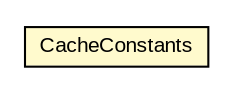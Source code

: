 #!/usr/local/bin/dot
#
# Class diagram 
# Generated by UMLGraph version R5_6-24-gf6e263 (http://www.umlgraph.org/)
#

digraph G {
	edge [fontname="arial",fontsize=10,labelfontname="arial",labelfontsize=10];
	node [fontname="arial",fontsize=10,shape=plaintext];
	nodesep=0.25;
	ranksep=0.5;
	// net.trajano.openidconnect.provider.internal.CacheConstants
	c2910 [label=<<table title="net.trajano.openidconnect.provider.internal.CacheConstants" border="0" cellborder="1" cellspacing="0" cellpadding="2" port="p" bgcolor="lemonChiffon" href="./CacheConstants.html">
		<tr><td><table border="0" cellspacing="0" cellpadding="1">
<tr><td align="center" balign="center"> CacheConstants </td></tr>
		</table></td></tr>
		</table>>, URL="./CacheConstants.html", fontname="arial", fontcolor="black", fontsize=10.0];
}

